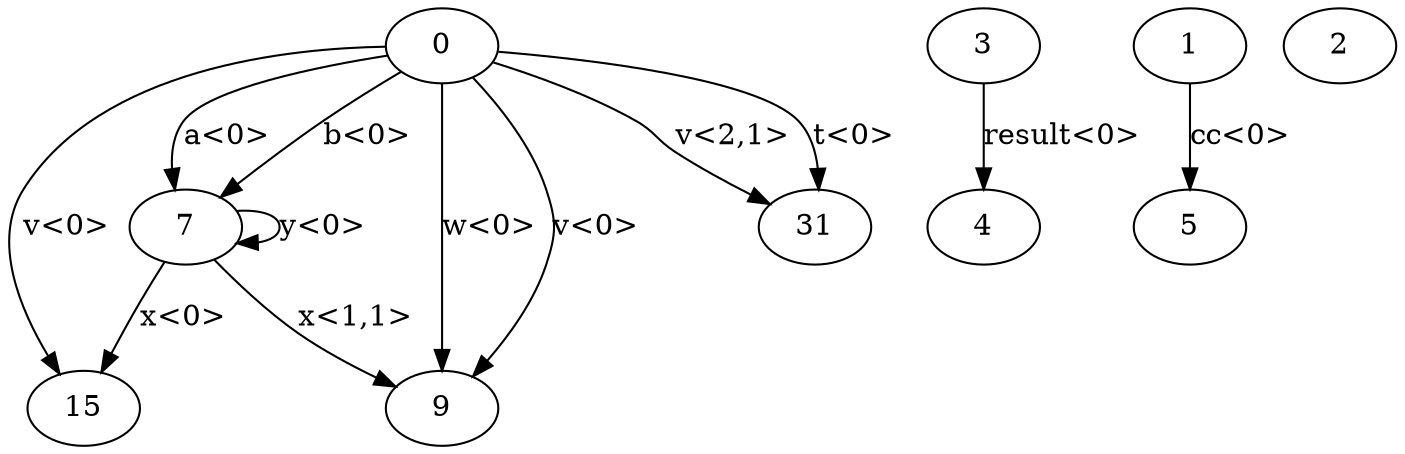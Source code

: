 digraph G {
n7->n15 [label="x<0>"]
n7->n7 [label="y<0>"]
n7->n9 [label="x<1,1>"]
n0->n7 [label="b<0>"]
n0->n31 [label="t<0>"]
n0->n15 [label="v<0>"]
n0->n9 [label="v<0>"]
n0->n9 [label="w<0>"]
n0->n31 [label="v<2,1>"]
n0->n7 [label="a<0>"]
n0[label="0"]
n15[label="15"]
n7[label="7"]
n9[label="9"]
n31[label="31"]
n3->n4 [label="result<0>"]
n3[label="3"]
n4[label="4"]
n1->n5 [label="cc<0>"]
n1[label="1"]
n5[label="5"]
n2[label="2"]
}
